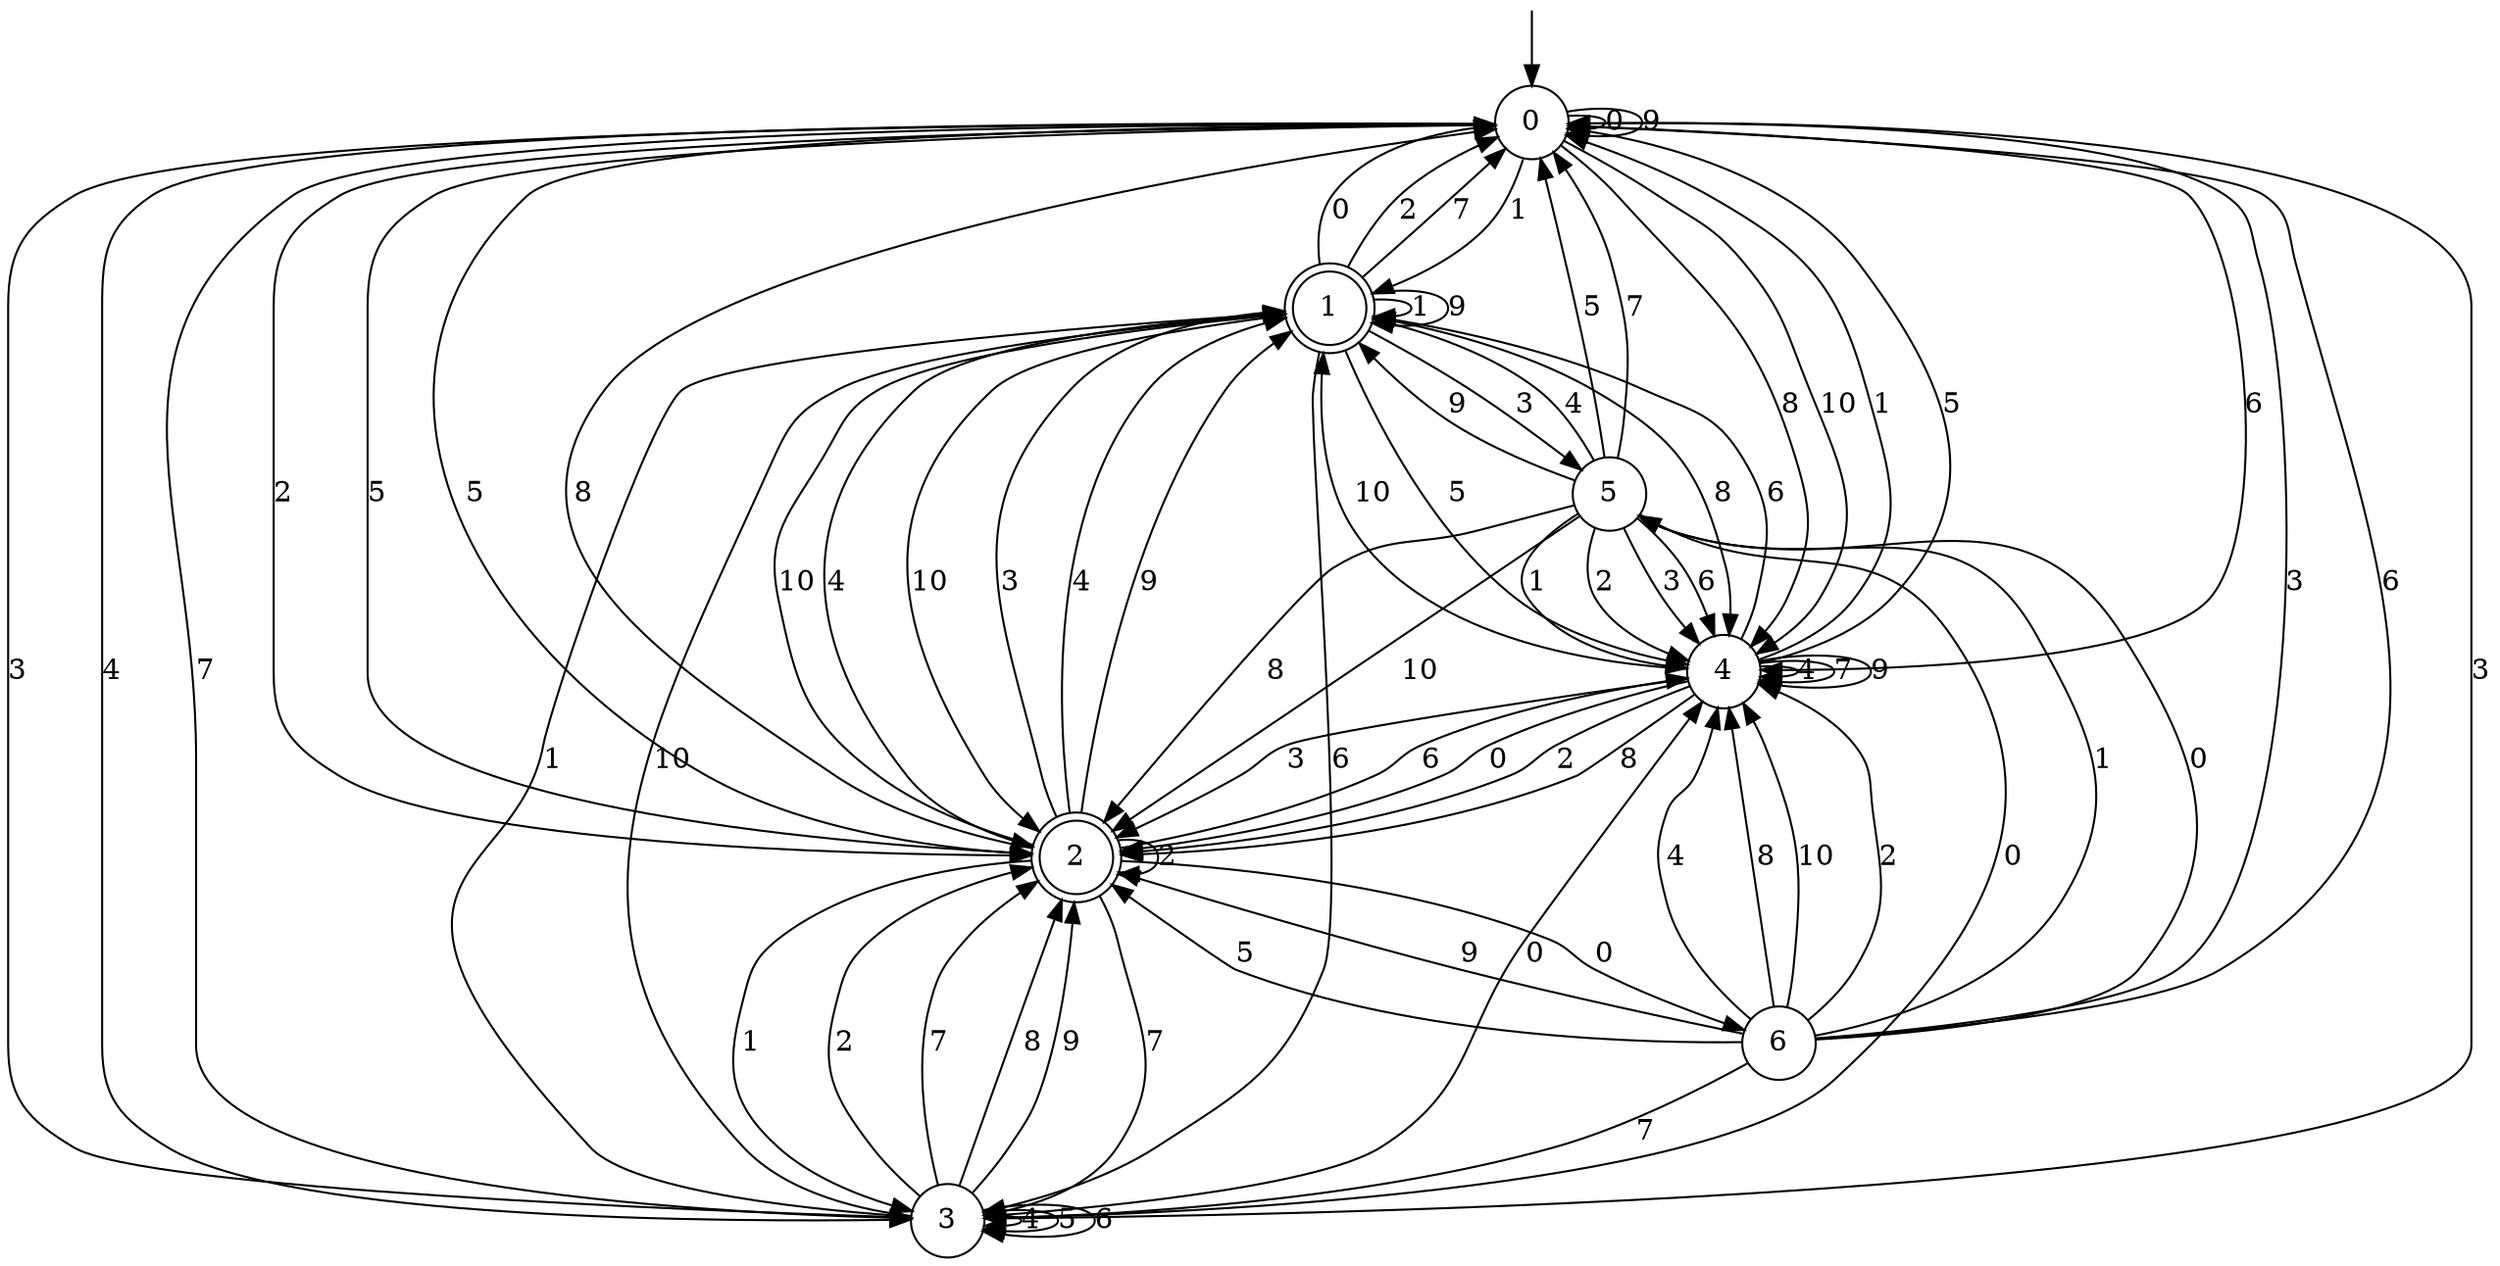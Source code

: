 digraph g {

	s0 [shape="circle" label="0"];
	s1 [shape="doublecircle" label="1"];
	s2 [shape="doublecircle" label="2"];
	s3 [shape="circle" label="3"];
	s4 [shape="circle" label="4"];
	s5 [shape="circle" label="5"];
	s6 [shape="circle" label="6"];
	s0 -> s0 [label="0"];
	s0 -> s1 [label="1"];
	s0 -> s2 [label="2"];
	s0 -> s3 [label="3"];
	s0 -> s3 [label="4"];
	s0 -> s2 [label="5"];
	s0 -> s4 [label="6"];
	s0 -> s3 [label="7"];
	s0 -> s4 [label="8"];
	s0 -> s0 [label="9"];
	s0 -> s4 [label="10"];
	s1 -> s0 [label="0"];
	s1 -> s1 [label="1"];
	s1 -> s0 [label="2"];
	s1 -> s5 [label="3"];
	s1 -> s2 [label="4"];
	s1 -> s4 [label="5"];
	s1 -> s3 [label="6"];
	s1 -> s0 [label="7"];
	s1 -> s4 [label="8"];
	s1 -> s1 [label="9"];
	s1 -> s2 [label="10"];
	s2 -> s6 [label="0"];
	s2 -> s3 [label="1"];
	s2 -> s2 [label="2"];
	s2 -> s1 [label="3"];
	s2 -> s1 [label="4"];
	s2 -> s0 [label="5"];
	s2 -> s4 [label="6"];
	s2 -> s3 [label="7"];
	s2 -> s0 [label="8"];
	s2 -> s1 [label="9"];
	s2 -> s1 [label="10"];
	s3 -> s4 [label="0"];
	s3 -> s1 [label="1"];
	s3 -> s2 [label="2"];
	s3 -> s0 [label="3"];
	s3 -> s3 [label="4"];
	s3 -> s3 [label="5"];
	s3 -> s3 [label="6"];
	s3 -> s2 [label="7"];
	s3 -> s2 [label="8"];
	s3 -> s2 [label="9"];
	s3 -> s1 [label="10"];
	s4 -> s2 [label="0"];
	s4 -> s0 [label="1"];
	s4 -> s2 [label="2"];
	s4 -> s2 [label="3"];
	s4 -> s4 [label="4"];
	s4 -> s0 [label="5"];
	s4 -> s1 [label="6"];
	s4 -> s4 [label="7"];
	s4 -> s2 [label="8"];
	s4 -> s4 [label="9"];
	s4 -> s1 [label="10"];
	s5 -> s3 [label="0"];
	s5 -> s4 [label="1"];
	s5 -> s4 [label="2"];
	s5 -> s4 [label="3"];
	s5 -> s1 [label="4"];
	s5 -> s0 [label="5"];
	s5 -> s4 [label="6"];
	s5 -> s0 [label="7"];
	s5 -> s2 [label="8"];
	s5 -> s1 [label="9"];
	s5 -> s2 [label="10"];
	s6 -> s5 [label="0"];
	s6 -> s5 [label="1"];
	s6 -> s4 [label="2"];
	s6 -> s0 [label="3"];
	s6 -> s4 [label="4"];
	s6 -> s2 [label="5"];
	s6 -> s0 [label="6"];
	s6 -> s3 [label="7"];
	s6 -> s4 [label="8"];
	s6 -> s2 [label="9"];
	s6 -> s4 [label="10"];

__start0 [label="" shape="none" width="0" height="0"];
__start0 -> s0;

}
